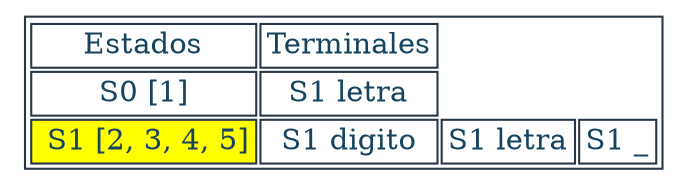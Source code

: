 digraph T {
aHtmlTable [
   shape=plaintext
   color="#283747" fontcolor="#154360" label=<

   <table border='1' cellborder='1'>
   <tr>
      <td>Estados</td>
      <td>Terminales</td>
   </tr><tr><td>S0 [1]</td><td>S1 letra</td></tr><tr><td bgcolor="yellow"> S1 [2, 3, 4, 5]</td><td>S1 digito</td><td>S1 letra</td><td>S1 _</td></tr></table>

   >]; 

}